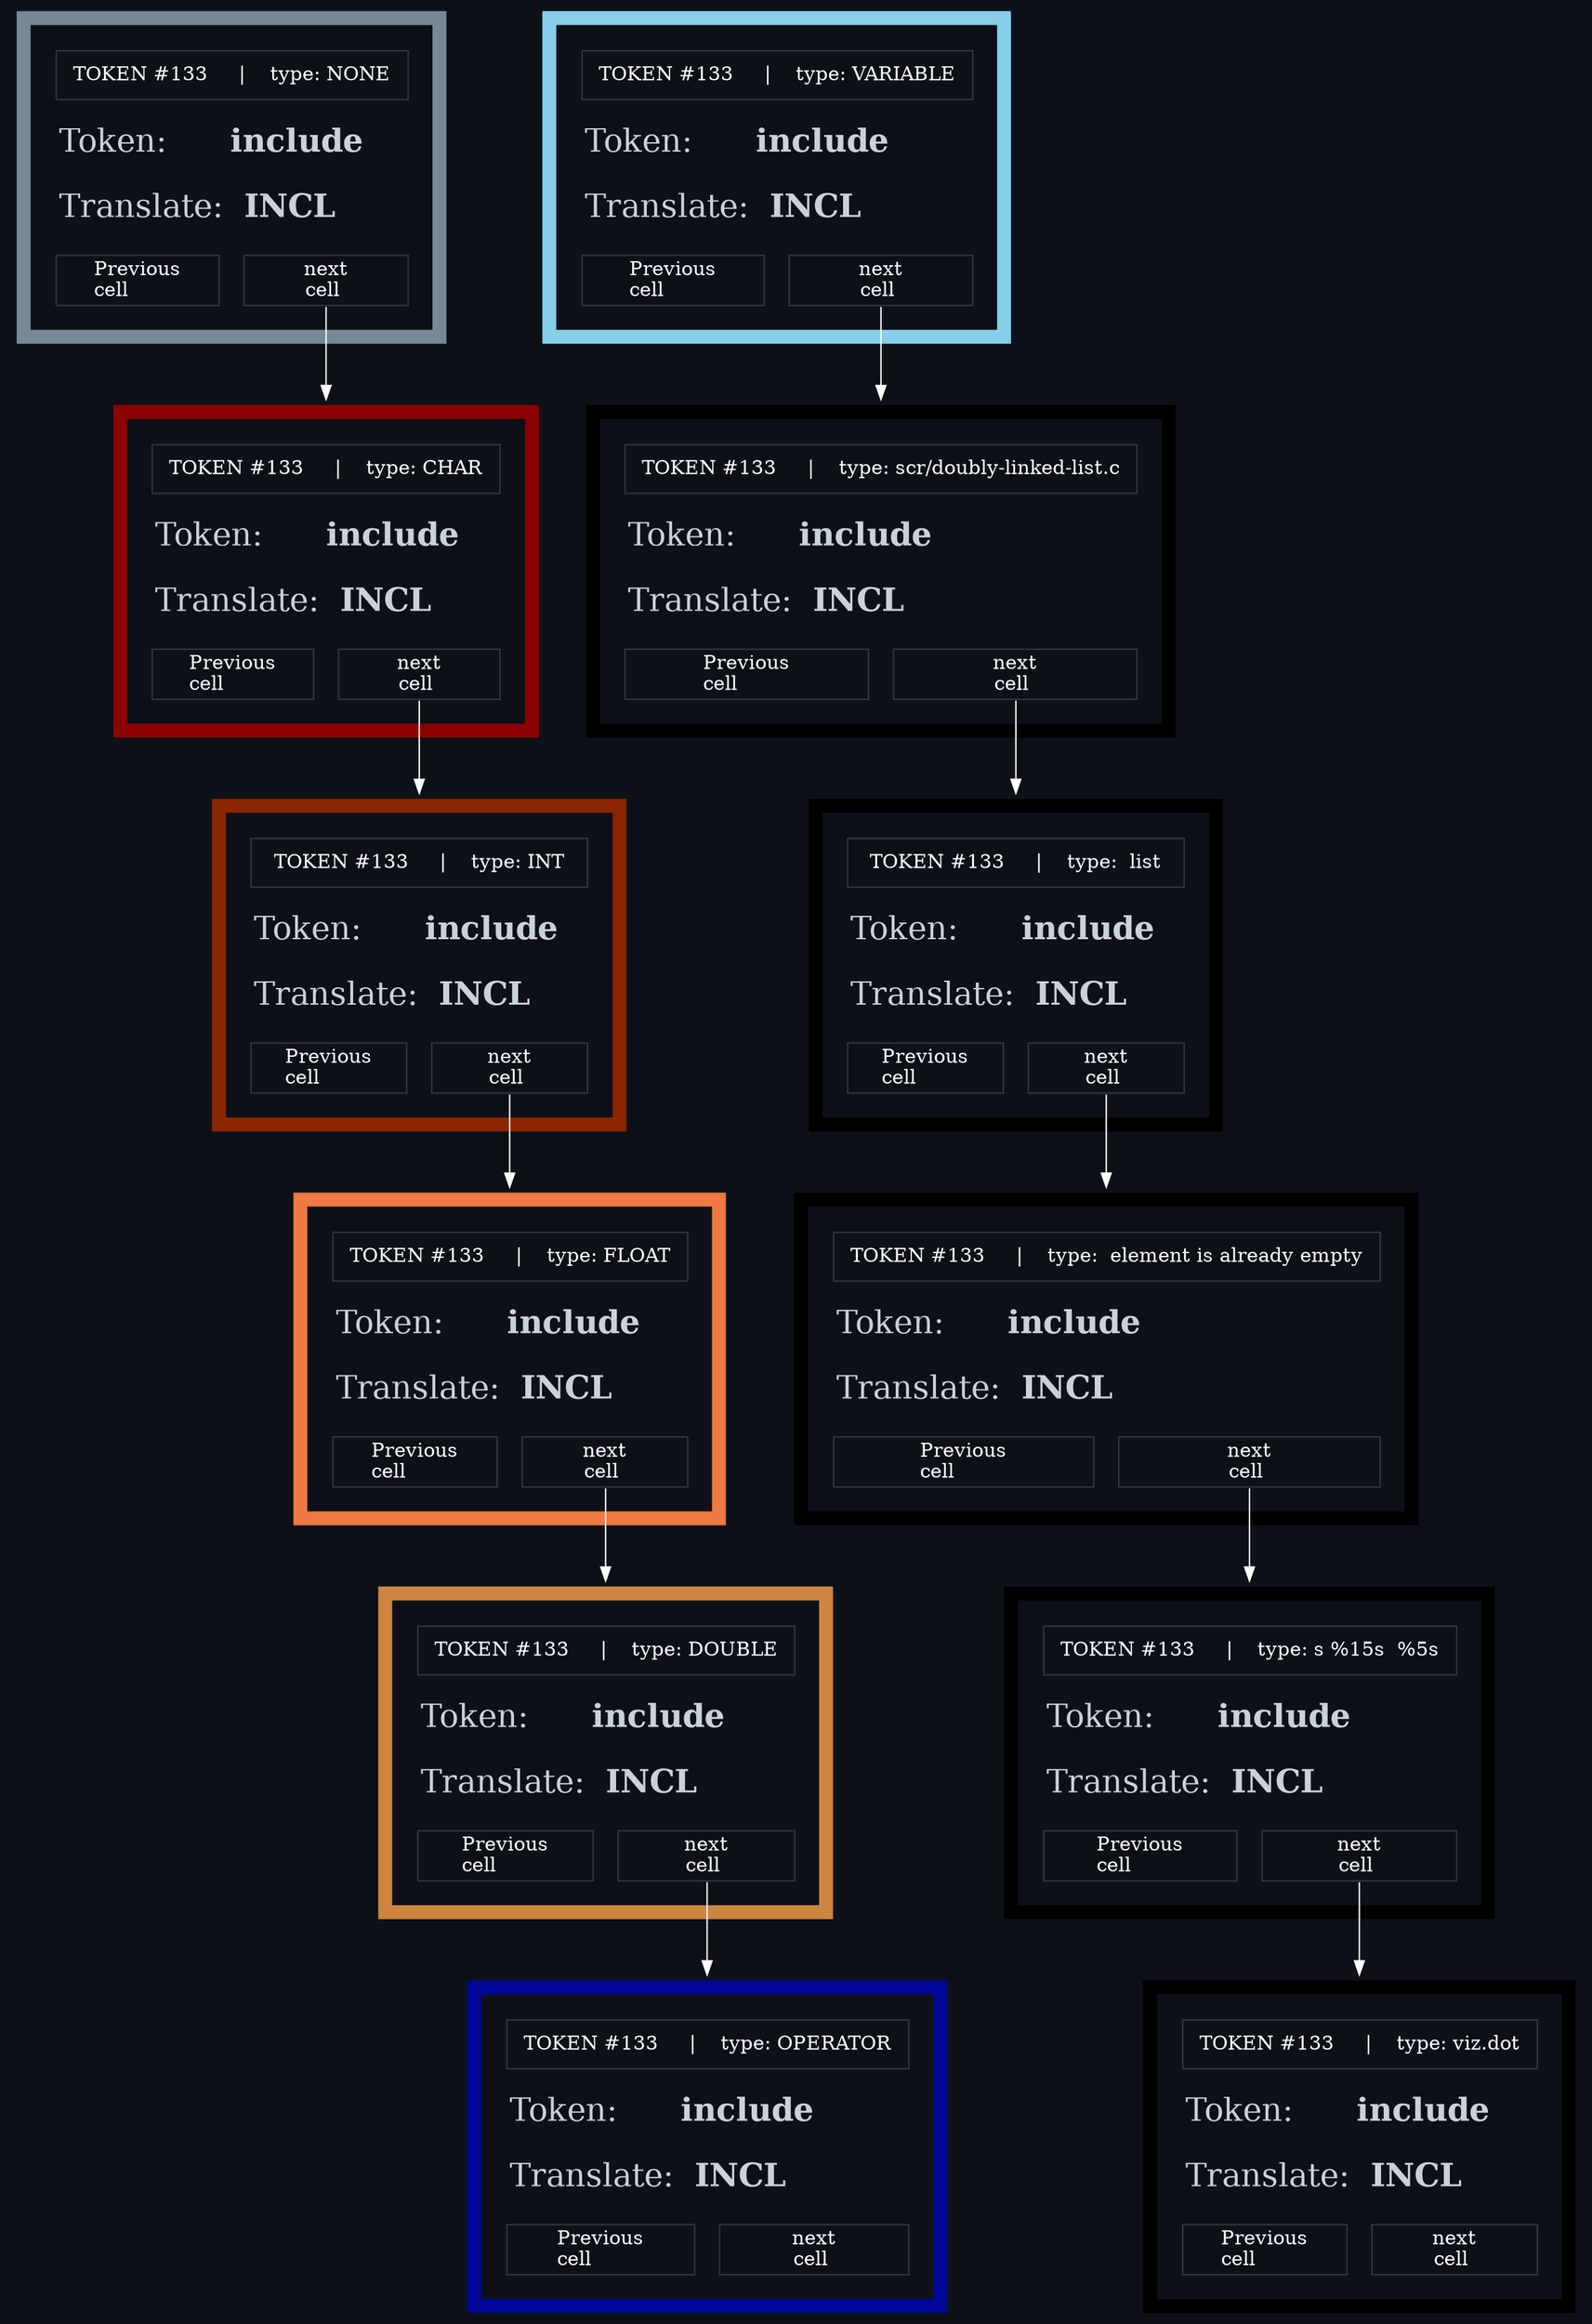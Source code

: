 digraph G { bgcolor="#0D1117"
	L0[shape=none label = <
		<table cellborder="0" cellspacing="18" bgcolor="#0D1117" border="10" color="lightslategrey">
			<tr>
				<td colspan="2" width="80px" height="35px" color="#32383F" border="1">	<font color="white">TOKEN #133     |    type: NONE</font></td>
			</tr>
			<tr>
				<td align="left" colspan="2"><font point-size="23" color="#C9D1D9">Token:      <b>include</b></font></td>
			</tr>
			<tr>
				<td align="left" colspan="2"><font point-size="23" color="#C9D1D9">Translate:  <b>INCL</b></font><br align="left"/></td>
			</tr>
			<tr>
				<td PORT="p0" width="80px" border="1" color="#32383F">	<font color ="white">Previous<br align="left"/>cell<br align="left"/>	</font></td>
				<td PORT="n0" width="80px" border="1" color="#32383F">	<font color ="white">next<br/>cell 	</font></td>
			</tr>
		</table>>];
	L1[shape=none label = <
		<table cellborder="0" cellspacing="18" bgcolor="#0D1117" border="10" color="red4">
			<tr>
				<td colspan="2" width="80px" height="35px" color="#32383F" border="1">	<font color="white">TOKEN #133     |    type: CHAR</font></td>
			</tr>
			<tr>
				<td align="left" colspan="2"><font point-size="23" color="#C9D1D9">Token:      <b>include</b></font></td>
			</tr>
			<tr>
				<td align="left" colspan="2"><font point-size="23" color="#C9D1D9">Translate:  <b>INCL</b></font><br align="left"/></td>
			</tr>
			<tr>
				<td PORT="p1" width="80px" border="1" color="#32383F">	<font color ="white">Previous<br align="left"/>cell<br align="left"/>	</font></td>
				<td PORT="n1" width="80px" border="1" color="#32383F">	<font color ="white">next<br/>cell 	</font></td>
			</tr>
		</table>>];
	L2[shape=none label = <
		<table cellborder="0" cellspacing="18" bgcolor="#0D1117" border="10" color="orangered4">
			<tr>
				<td colspan="2" width="80px" height="35px" color="#32383F" border="1">	<font color="white">TOKEN #133     |    type: INT</font></td>
			</tr>
			<tr>
				<td align="left" colspan="2"><font point-size="23" color="#C9D1D9">Token:      <b>include</b></font></td>
			</tr>
			<tr>
				<td align="left" colspan="2"><font point-size="23" color="#C9D1D9">Translate:  <b>INCL</b></font><br align="left"/></td>
			</tr>
			<tr>
				<td PORT="p2" width="80px" border="1" color="#32383F">	<font color ="white">Previous<br align="left"/>cell<br align="left"/>	</font></td>
				<td PORT="n2" width="80px" border="1" color="#32383F">	<font color ="white">next<br/>cell 	</font></td>
			</tr>
		</table>>];
	L3[shape=none label = <
		<table cellborder="0" cellspacing="18" bgcolor="#0D1117" border="10" color="sienna2">
			<tr>
				<td colspan="2" width="80px" height="35px" color="#32383F" border="1">	<font color="white">TOKEN #133     |    type: FLOAT</font></td>
			</tr>
			<tr>
				<td align="left" colspan="2"><font point-size="23" color="#C9D1D9">Token:      <b>include</b></font></td>
			</tr>
			<tr>
				<td align="left" colspan="2"><font point-size="23" color="#C9D1D9">Translate:  <b>INCL</b></font><br align="left"/></td>
			</tr>
			<tr>
				<td PORT="p3" width="80px" border="1" color="#32383F">	<font color ="white">Previous<br align="left"/>cell<br align="left"/>	</font></td>
				<td PORT="n3" width="80px" border="1" color="#32383F">	<font color ="white">next<br/>cell 	</font></td>
			</tr>
		</table>>];
	L4[shape=none label = <
		<table cellborder="0" cellspacing="18" bgcolor="#0D1117" border="10" color="peru">
			<tr>
				<td colspan="2" width="80px" height="35px" color="#32383F" border="1">	<font color="white">TOKEN #133     |    type: DOUBLE</font></td>
			</tr>
			<tr>
				<td align="left" colspan="2"><font point-size="23" color="#C9D1D9">Token:      <b>include</b></font></td>
			</tr>
			<tr>
				<td align="left" colspan="2"><font point-size="23" color="#C9D1D9">Translate:  <b>INCL</b></font><br align="left"/></td>
			</tr>
			<tr>
				<td PORT="p4" width="80px" border="1" color="#32383F">	<font color ="white">Previous<br align="left"/>cell<br align="left"/>	</font></td>
				<td PORT="n4" width="80px" border="1" color="#32383F">	<font color ="white">next<br/>cell 	</font></td>
			</tr>
		</table>>];
	L5[shape=none label = <
		<table cellborder="0" cellspacing="18" bgcolor="#0D1117" border="10" color="#000697">
			<tr>
				<td colspan="2" width="80px" height="35px" color="#32383F" border="1">	<font color="white">TOKEN #133     |    type: OPERATOR</font></td>
			</tr>
			<tr>
				<td align="left" colspan="2"><font point-size="23" color="#C9D1D9">Token:      <b>include</b></font></td>
			</tr>
			<tr>
				<td align="left" colspan="2"><font point-size="23" color="#C9D1D9">Translate:  <b>INCL</b></font><br align="left"/></td>
			</tr>
			<tr>
				<td PORT="p5" width="80px" border="1" color="#32383F">	<font color ="white">Previous<br align="left"/>cell<br align="left"/>	</font></td>
				<td PORT="n5" width="80px" border="1" color="#32383F">	<font color ="white">next<br/>cell 	</font></td>
			</tr>
		</table>>];
	L6[shape=none label = <
		<table cellborder="0" cellspacing="18" bgcolor="#0D1117" border="10" color="skyblue">
			<tr>
				<td colspan="2" width="80px" height="35px" color="#32383F" border="1">	<font color="white">TOKEN #133     |    type: VARIABLE</font></td>
			</tr>
			<tr>
				<td align="left" colspan="2"><font point-size="23" color="#C9D1D9">Token:      <b>include</b></font></td>
			</tr>
			<tr>
				<td align="left" colspan="2"><font point-size="23" color="#C9D1D9">Translate:  <b>INCL</b></font><br align="left"/></td>
			</tr>
			<tr>
				<td PORT="p6" width="80px" border="1" color="#32383F">	<font color ="white">Previous<br align="left"/>cell<br align="left"/>	</font></td>
				<td PORT="n6" width="80px" border="1" color="#32383F">	<font color ="white">next<br/>cell 	</font></td>
			</tr>
		</table>>];
	L7[shape=none label = <
		<table cellborder="0" cellspacing="18" bgcolor="#0D1117" border="10" color="">
			<tr>
				<td colspan="2" width="80px" height="35px" color="#32383F" border="1">	<font color="white">TOKEN #133     |    type: scr/doubly-linked-list.c</font></td>
			</tr>
			<tr>
				<td align="left" colspan="2"><font point-size="23" color="#C9D1D9">Token:      <b>include</b></font></td>
			</tr>
			<tr>
				<td align="left" colspan="2"><font point-size="23" color="#C9D1D9">Translate:  <b>INCL</b></font><br align="left"/></td>
			</tr>
			<tr>
				<td PORT="p7" width="80px" border="1" color="#32383F">	<font color ="white">Previous<br align="left"/>cell<br align="left"/>	</font></td>
				<td PORT="n7" width="80px" border="1" color="#32383F">	<font color ="white">next<br/>cell 	</font></td>
			</tr>
		</table>>];
	L8[shape=none label = <
		<table cellborder="0" cellspacing="18" bgcolor="#0D1117" border="10" color="">
			<tr>
				<td colspan="2" width="80px" height="35px" color="#32383F" border="1">	<font color="white">TOKEN #133     |    type:  list
</font></td>
			</tr>
			<tr>
				<td align="left" colspan="2"><font point-size="23" color="#C9D1D9">Token:      <b>include</b></font></td>
			</tr>
			<tr>
				<td align="left" colspan="2"><font point-size="23" color="#C9D1D9">Translate:  <b>INCL</b></font><br align="left"/></td>
			</tr>
			<tr>
				<td PORT="p8" width="80px" border="1" color="#32383F">	<font color ="white">Previous<br align="left"/>cell<br align="left"/>	</font></td>
				<td PORT="n8" width="80px" border="1" color="#32383F">	<font color ="white">next<br/>cell 	</font></td>
			</tr>
		</table>>];
	L9[shape=none label = <
		<table cellborder="0" cellspacing="18" bgcolor="#0D1117" border="10" color="">
			<tr>
				<td colspan="2" width="80px" height="35px" color="#32383F" border="1">	<font color="white">TOKEN #133     |    type:  element is already empty</font></td>
			</tr>
			<tr>
				<td align="left" colspan="2"><font point-size="23" color="#C9D1D9">Token:      <b>include</b></font></td>
			</tr>
			<tr>
				<td align="left" colspan="2"><font point-size="23" color="#C9D1D9">Translate:  <b>INCL</b></font><br align="left"/></td>
			</tr>
			<tr>
				<td PORT="p9" width="80px" border="1" color="#32383F">	<font color ="white">Previous<br align="left"/>cell<br align="left"/>	</font></td>
				<td PORT="n9" width="80px" border="1" color="#32383F">	<font color ="white">next<br/>cell 	</font></td>
			</tr>
		</table>>];
	L10[shape=none label = <
		<table cellborder="0" cellspacing="18" bgcolor="#0D1117" border="10" color="">
			<tr>
				<td colspan="2" width="80px" height="35px" color="#32383F" border="1">	<font color="white">TOKEN #133     |    type: s	 %15s  %5s
</font></td>
			</tr>
			<tr>
				<td align="left" colspan="2"><font point-size="23" color="#C9D1D9">Token:      <b>include</b></font></td>
			</tr>
			<tr>
				<td align="left" colspan="2"><font point-size="23" color="#C9D1D9">Translate:  <b>INCL</b></font><br align="left"/></td>
			</tr>
			<tr>
				<td PORT="p10" width="80px" border="1" color="#32383F">	<font color ="white">Previous<br align="left"/>cell<br align="left"/>	</font></td>
				<td PORT="n10" width="80px" border="1" color="#32383F">	<font color ="white">next<br/>cell 	</font></td>
			</tr>
		</table>>];
	L11[shape=none label = <
		<table cellborder="0" cellspacing="18" bgcolor="#0D1117" border="10" color="">
			<tr>
				<td colspan="2" width="80px" height="35px" color="#32383F" border="1">	<font color="white">TOKEN #133     |    type: viz.dot</font></td>
			</tr>
			<tr>
				<td align="left" colspan="2"><font point-size="23" color="#C9D1D9">Token:      <b>include</b></font></td>
			</tr>
			<tr>
				<td align="left" colspan="2"><font point-size="23" color="#C9D1D9">Translate:  <b>INCL</b></font><br align="left"/></td>
			</tr>
			<tr>
				<td PORT="p11" width="80px" border="1" color="#32383F">	<font color ="white">Previous<br align="left"/>cell<br align="left"/>	</font></td>
				<td PORT="n11" width="80px" border="1" color="#32383F">	<font color ="white">next<br/>cell 	</font></td>
			</tr>
		</table>>];
	L0:"n0" -> L1[color="white"];
	L1:"n1" -> L2[color="white"];
	L2:"n2" -> L3[color="white"];
	L3:"n3" -> L4[color="white"];
	L4:"n4" -> L5[color="white"];
	L6:"n6" -> L7[color="white"];
	L7:"n7" -> L8[color="white"];
	L8:"n8" -> L9[color="white"];
	L9:"n9" -> L10[color="white"];
	L10:"n10" -> L11[color="white"];
}
